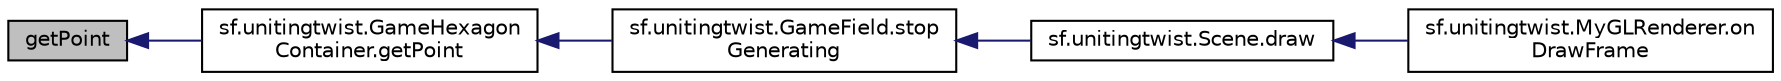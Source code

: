 digraph "getPoint"
{
  edge [fontname="Helvetica",fontsize="10",labelfontname="Helvetica",labelfontsize="10"];
  node [fontname="Helvetica",fontsize="10",shape=record];
  rankdir="LR";
  Node26 [label="getPoint",height=0.2,width=0.4,color="black", fillcolor="grey75", style="filled", fontcolor="black"];
  Node26 -> Node27 [dir="back",color="midnightblue",fontsize="10",style="solid"];
  Node27 [label="sf.unitingtwist.GameHexagon\lContainer.getPoint",height=0.2,width=0.4,color="black", fillcolor="white", style="filled",URL="$classsf_1_1unitingtwist_1_1_game_hexagon_container.html#ab83bca143bb78bf22c57d15fdeeb91b3"];
  Node27 -> Node28 [dir="back",color="midnightblue",fontsize="10",style="solid"];
  Node28 [label="sf.unitingtwist.GameField.stop\lGenerating",height=0.2,width=0.4,color="black", fillcolor="white", style="filled",URL="$classsf_1_1unitingtwist_1_1_game_field.html#a28a9f1f8fa9987e78b712b22aa8792a3"];
  Node28 -> Node29 [dir="back",color="midnightblue",fontsize="10",style="solid"];
  Node29 [label="sf.unitingtwist.Scene.draw",height=0.2,width=0.4,color="black", fillcolor="white", style="filled",URL="$classsf_1_1unitingtwist_1_1_scene.html#ace8a0d2a4e41b6d83897d48fd91a7ab3"];
  Node29 -> Node30 [dir="back",color="midnightblue",fontsize="10",style="solid"];
  Node30 [label="sf.unitingtwist.MyGLRenderer.on\lDrawFrame",height=0.2,width=0.4,color="black", fillcolor="white", style="filled",URL="$classsf_1_1unitingtwist_1_1_my_g_l_renderer.html#aba4bf3428902adb204d17703e7afcbc9"];
}
